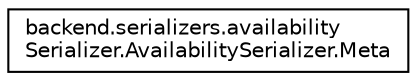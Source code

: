 digraph "Graphical Class Hierarchy"
{
 // LATEX_PDF_SIZE
  edge [fontname="Helvetica",fontsize="10",labelfontname="Helvetica",labelfontsize="10"];
  node [fontname="Helvetica",fontsize="10",shape=record];
  rankdir="LR";
  Node0 [label="backend.serializers.availability\lSerializer.AvailabilitySerializer.Meta",height=0.2,width=0.4,color="black", fillcolor="white", style="filled",URL="$classbackend_1_1serializers_1_1availability_serializer_1_1_availability_serializer_1_1_meta.html",tooltip=" "];
}
